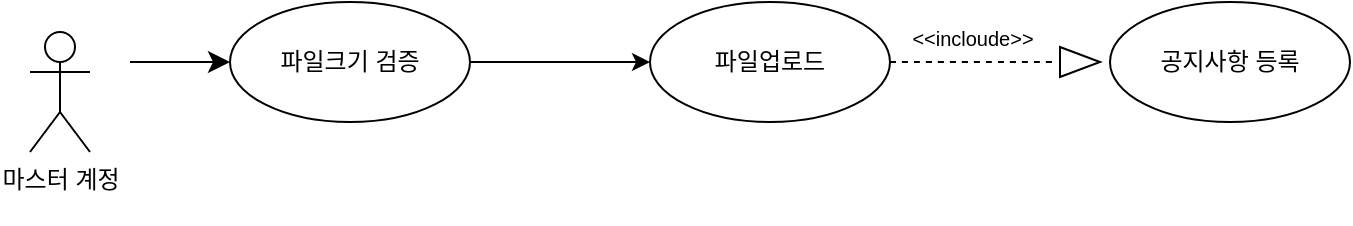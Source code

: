 <mxfile version="26.0.16">
  <diagram name="페이지-1" id="d2Epo85eHv9juxaTYMy1">
    <mxGraphModel dx="303" dy="-51" grid="0" gridSize="10" guides="1" tooltips="1" connect="1" arrows="1" fold="1" page="0" pageScale="1" pageWidth="827" pageHeight="1169" math="0" shadow="0">
      <root>
        <mxCell id="0" />
        <mxCell id="1" parent="0" />
        <mxCell id="mg8hBVAunWKH7427BzLp-2" value="파일업로드" style="ellipse;whiteSpace=wrap;html=1;" parent="1" vertex="1">
          <mxGeometry x="340" y="660" width="120" height="60" as="geometry" />
        </mxCell>
        <mxCell id="mg8hBVAunWKH7427BzLp-3" value="공지사항 등록" style="ellipse;whiteSpace=wrap;html=1;" parent="1" vertex="1">
          <mxGeometry x="570" y="660" width="120" height="60" as="geometry" />
        </mxCell>
        <mxCell id="mg8hBVAunWKH7427BzLp-4" style="entryX=0;entryY=0.5;entryDx=0;entryDy=0;" parent="1" target="mg8hBVAunWKH7427BzLp-2" edge="1">
          <mxGeometry relative="1" as="geometry">
            <mxPoint x="250" y="690" as="sourcePoint" />
          </mxGeometry>
        </mxCell>
        <mxCell id="mg8hBVAunWKH7427BzLp-5" value="마스터 계정&lt;div&gt;&lt;br&gt;&lt;/div&gt;" style="shape=umlActor;verticalLabelPosition=bottom;verticalAlign=top;html=1;outlineConnect=0;" parent="1" vertex="1">
          <mxGeometry x="30" y="675" width="30" height="60" as="geometry" />
        </mxCell>
        <mxCell id="mg8hBVAunWKH7427BzLp-6" value="" style="endArrow=none;dashed=1;html=1;rounded=0;fontSize=12;startSize=8;endSize=8;curved=1;exitX=1;exitY=0.5;exitDx=0;exitDy=0;" parent="1" source="mg8hBVAunWKH7427BzLp-2" edge="1">
          <mxGeometry width="50" height="50" relative="1" as="geometry">
            <mxPoint x="454" y="650" as="sourcePoint" />
            <mxPoint x="543" y="690" as="targetPoint" />
          </mxGeometry>
        </mxCell>
        <mxCell id="mg8hBVAunWKH7427BzLp-7" value="&lt;font style=&quot;font-size: 10px; font-weight: normal;&quot;&gt;&amp;lt;&amp;lt;incloude&amp;gt;&amp;gt;&lt;/font&gt;" style="text;strokeColor=none;fillColor=none;html=1;fontSize=24;fontStyle=1;verticalAlign=middle;align=center;" parent="1" vertex="1">
          <mxGeometry x="468" y="665.5" width="66" height="17" as="geometry" />
        </mxCell>
        <mxCell id="mg8hBVAunWKH7427BzLp-8" value="" style="triangle;whiteSpace=wrap;html=1;" parent="1" vertex="1">
          <mxGeometry x="545" y="682.5" width="20" height="15" as="geometry" />
        </mxCell>
        <mxCell id="mg8hBVAunWKH7427BzLp-9" value="파일크기 검증" style="ellipse;whiteSpace=wrap;html=1;" parent="1" vertex="1">
          <mxGeometry x="130" y="660" width="120" height="60" as="geometry" />
        </mxCell>
        <mxCell id="mg8hBVAunWKH7427BzLp-10" value="" style="endArrow=classic;html=1;rounded=0;fontSize=12;startSize=8;endSize=8;curved=1;entryX=0;entryY=0.5;entryDx=0;entryDy=0;" parent="1" target="mg8hBVAunWKH7427BzLp-9" edge="1">
          <mxGeometry width="50" height="50" relative="1" as="geometry">
            <mxPoint x="80" y="690" as="sourcePoint" />
            <mxPoint x="170" y="710" as="targetPoint" />
          </mxGeometry>
        </mxCell>
      </root>
    </mxGraphModel>
  </diagram>
</mxfile>
